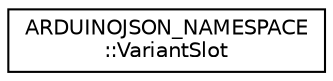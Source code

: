 digraph "Graphical Class Hierarchy"
{
 // LATEX_PDF_SIZE
  edge [fontname="Helvetica",fontsize="10",labelfontname="Helvetica",labelfontsize="10"];
  node [fontname="Helvetica",fontsize="10",shape=record];
  rankdir="LR";
  Node0 [label="ARDUINOJSON_NAMESPACE\l::VariantSlot",height=0.2,width=0.4,color="black", fillcolor="white", style="filled",URL="$classARDUINOJSON__NAMESPACE_1_1VariantSlot.html",tooltip=" "];
}
